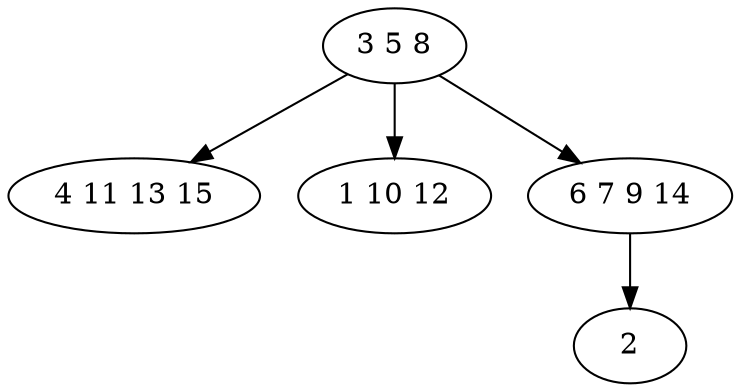 digraph true_tree {
	"0" -> "1"
	"0" -> "2"
	"0" -> "3"
	"3" -> "4"
	"0" [label="3 5 8"];
	"1" [label="4 11 13 15"];
	"2" [label="1 10 12"];
	"3" [label="6 7 9 14"];
	"4" [label="2"];
}

